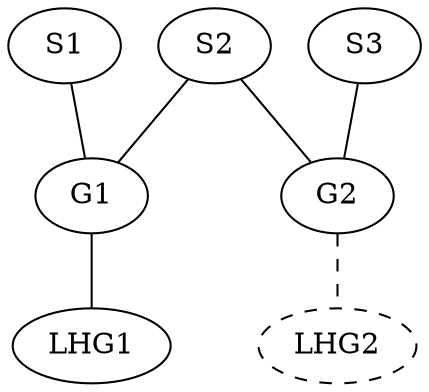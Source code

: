 graph G {
  S2 -- G1
  S2 -- G2
  S1 -- G1
  S3 -- G2
  G1 -- LHG1
  G2 -- LHG2 [style=dashed]
  LHG2 [style=dashed]
}

